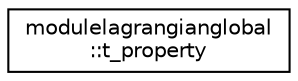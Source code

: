 digraph "Graphical Class Hierarchy"
{
 // LATEX_PDF_SIZE
  edge [fontname="Helvetica",fontsize="10",labelfontname="Helvetica",labelfontsize="10"];
  node [fontname="Helvetica",fontsize="10",shape=record];
  rankdir="LR";
  Node0 [label="modulelagrangianglobal\l::t_property",height=0.2,width=0.4,color="black", fillcolor="white", style="filled",URL="$structmodulelagrangianglobal_1_1t__property.html",tooltip=" "];
}
